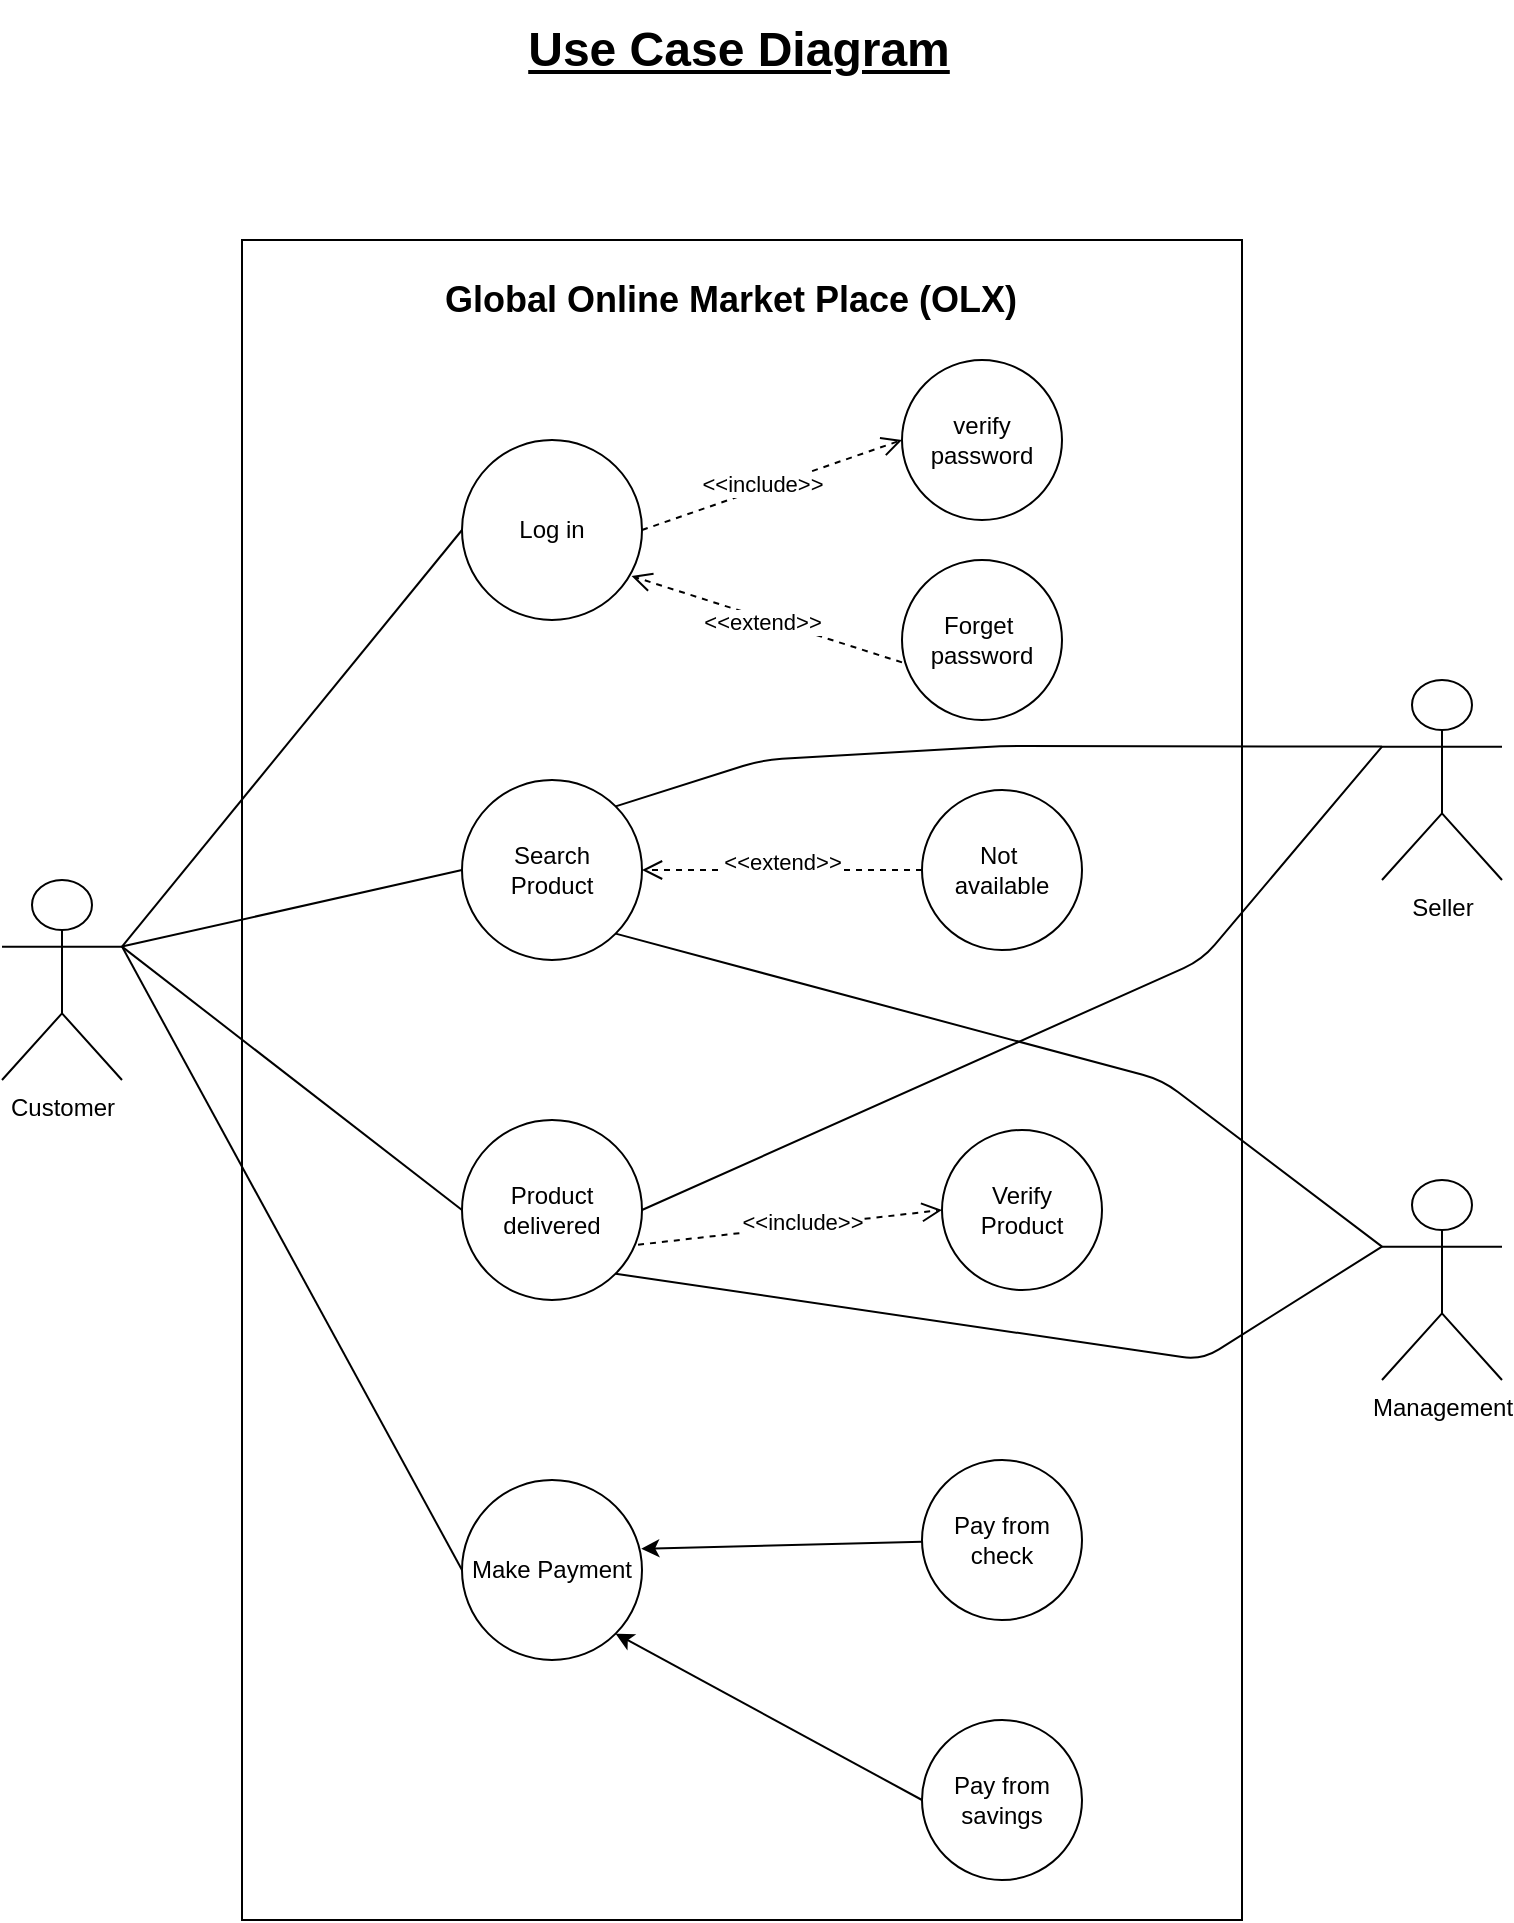 <mxfile version="12.1.0" type="device" pages="1"><diagram id="rqoPG3wjs49xusLmAuQr" name="Page-1"><mxGraphModel dx="1024" dy="485" grid="1" gridSize="10" guides="1" tooltips="1" connect="1" arrows="1" fold="1" page="1" pageScale="1" pageWidth="850" pageHeight="1100" math="0" shadow="0"><root><mxCell id="0"/><mxCell id="1" parent="0"/><mxCell id="VeM9qYVBwPNlJg_GrTTS-2" value="" style="rounded=0;whiteSpace=wrap;html=1;" vertex="1" parent="1"><mxGeometry x="180" y="160" width="500" height="840" as="geometry"/></mxCell><mxCell id="VeM9qYVBwPNlJg_GrTTS-3" value="&lt;font style=&quot;font-size: 24px&quot;&gt;&lt;b&gt;&lt;u&gt;Use Case Diagram&lt;/u&gt;&lt;/b&gt;&lt;/font&gt;" style="text;html=1;strokeColor=none;fillColor=none;align=center;verticalAlign=middle;whiteSpace=wrap;rounded=0;" vertex="1" parent="1"><mxGeometry x="290" y="40" width="277" height="50" as="geometry"/></mxCell><mxCell id="VeM9qYVBwPNlJg_GrTTS-4" value="Customer" style="shape=umlActor;verticalLabelPosition=bottom;labelBackgroundColor=#ffffff;verticalAlign=top;html=1;outlineConnect=0;" vertex="1" parent="1"><mxGeometry x="60" y="480" width="60" height="100" as="geometry"/></mxCell><mxCell id="VeM9qYVBwPNlJg_GrTTS-6" value="&lt;b&gt;&lt;font style=&quot;font-size: 18px&quot;&gt;Global Online Market Place (OLX)&lt;/font&gt;&lt;/b&gt;" style="text;html=1;strokeColor=none;fillColor=none;align=center;verticalAlign=middle;whiteSpace=wrap;rounded=0;" vertex="1" parent="1"><mxGeometry x="268" y="180" width="313" height="20" as="geometry"/></mxCell><mxCell id="VeM9qYVBwPNlJg_GrTTS-8" value="Log in" style="ellipse;whiteSpace=wrap;html=1;aspect=fixed;" vertex="1" parent="1"><mxGeometry x="290" y="260" width="90" height="90" as="geometry"/></mxCell><mxCell id="VeM9qYVBwPNlJg_GrTTS-25" value="verify&lt;br&gt;password" style="ellipse;whiteSpace=wrap;html=1;aspect=fixed;" vertex="1" parent="1"><mxGeometry x="510" y="220" width="80" height="80" as="geometry"/></mxCell><mxCell id="VeM9qYVBwPNlJg_GrTTS-27" value="Forget&amp;nbsp;&lt;br&gt;password" style="ellipse;whiteSpace=wrap;html=1;aspect=fixed;" vertex="1" parent="1"><mxGeometry x="510" y="320" width="80" height="80" as="geometry"/></mxCell><mxCell id="VeM9qYVBwPNlJg_GrTTS-19" value="Search&lt;br&gt;Product" style="ellipse;whiteSpace=wrap;html=1;aspect=fixed;" vertex="1" parent="1"><mxGeometry x="290" y="430" width="90" height="90" as="geometry"/></mxCell><mxCell id="VeM9qYVBwPNlJg_GrTTS-58" value="Not&amp;nbsp;&lt;br&gt;available" style="ellipse;whiteSpace=wrap;html=1;aspect=fixed;" vertex="1" parent="1"><mxGeometry x="520" y="435" width="80" height="80" as="geometry"/></mxCell><mxCell id="VeM9qYVBwPNlJg_GrTTS-21" value="Product&lt;br&gt;delivered" style="ellipse;whiteSpace=wrap;html=1;aspect=fixed;" vertex="1" parent="1"><mxGeometry x="290" y="600" width="90" height="90" as="geometry"/></mxCell><mxCell id="VeM9qYVBwPNlJg_GrTTS-64" value="Verify&lt;br&gt;Product" style="ellipse;whiteSpace=wrap;html=1;aspect=fixed;" vertex="1" parent="1"><mxGeometry x="530" y="605" width="80" height="80" as="geometry"/></mxCell><mxCell id="VeM9qYVBwPNlJg_GrTTS-23" value="Make Payment" style="ellipse;whiteSpace=wrap;html=1;aspect=fixed;" vertex="1" parent="1"><mxGeometry x="290" y="780" width="90" height="90" as="geometry"/></mxCell><mxCell id="VeM9qYVBwPNlJg_GrTTS-67" value="Pay from&lt;br&gt;check" style="ellipse;whiteSpace=wrap;html=1;aspect=fixed;" vertex="1" parent="1"><mxGeometry x="520" y="770" width="80" height="80" as="geometry"/></mxCell><mxCell id="VeM9qYVBwPNlJg_GrTTS-69" value="Pay from&lt;br&gt;savings" style="ellipse;whiteSpace=wrap;html=1;aspect=fixed;" vertex="1" parent="1"><mxGeometry x="520" y="900" width="80" height="80" as="geometry"/></mxCell><mxCell id="VeM9qYVBwPNlJg_GrTTS-9" value="Seller" style="shape=umlActor;verticalLabelPosition=bottom;labelBackgroundColor=#ffffff;verticalAlign=top;html=1;outlineConnect=0;" vertex="1" parent="1"><mxGeometry x="750" y="380" width="60" height="100" as="geometry"/></mxCell><mxCell id="VeM9qYVBwPNlJg_GrTTS-11" value="Management" style="shape=umlActor;verticalLabelPosition=bottom;labelBackgroundColor=#ffffff;verticalAlign=top;html=1;outlineConnect=0;" vertex="1" parent="1"><mxGeometry x="750" y="630" width="60" height="100" as="geometry"/></mxCell><mxCell id="VeM9qYVBwPNlJg_GrTTS-41" value="" style="endArrow=none;html=1;exitX=1;exitY=0.333;exitDx=0;exitDy=0;exitPerimeter=0;entryX=0;entryY=0.5;entryDx=0;entryDy=0;" edge="1" parent="1" source="VeM9qYVBwPNlJg_GrTTS-4" target="VeM9qYVBwPNlJg_GrTTS-19"><mxGeometry width="50" height="50" relative="1" as="geometry"><mxPoint x="590" y="555" as="sourcePoint"/><mxPoint x="640" y="505" as="targetPoint"/></mxGeometry></mxCell><mxCell id="VeM9qYVBwPNlJg_GrTTS-42" value="" style="endArrow=none;html=1;entryX=0;entryY=0.333;entryDx=0;entryDy=0;entryPerimeter=0;exitX=1;exitY=0;exitDx=0;exitDy=0;" edge="1" parent="1" source="VeM9qYVBwPNlJg_GrTTS-19" target="VeM9qYVBwPNlJg_GrTTS-9"><mxGeometry width="50" height="50" relative="1" as="geometry"><mxPoint x="600" y="575" as="sourcePoint"/><mxPoint x="650" y="525" as="targetPoint"/><Array as="points"><mxPoint x="440" y="420"/><mxPoint x="560" y="413"/></Array></mxGeometry></mxCell><mxCell id="VeM9qYVBwPNlJg_GrTTS-43" value="" style="endArrow=none;html=1;entryX=1;entryY=1;entryDx=0;entryDy=0;exitX=0;exitY=0.333;exitDx=0;exitDy=0;exitPerimeter=0;" edge="1" parent="1" source="VeM9qYVBwPNlJg_GrTTS-11" target="VeM9qYVBwPNlJg_GrTTS-19"><mxGeometry width="50" height="50" relative="1" as="geometry"><mxPoint x="610" y="595" as="sourcePoint"/><mxPoint x="660" y="545" as="targetPoint"/><Array as="points"><mxPoint x="640" y="580"/></Array></mxGeometry></mxCell><mxCell id="VeM9qYVBwPNlJg_GrTTS-44" value="" style="endArrow=none;html=1;exitX=1;exitY=0.333;exitDx=0;exitDy=0;exitPerimeter=0;entryX=0;entryY=0.5;entryDx=0;entryDy=0;" edge="1" parent="1" source="VeM9qYVBwPNlJg_GrTTS-4" target="VeM9qYVBwPNlJg_GrTTS-21"><mxGeometry width="50" height="50" relative="1" as="geometry"><mxPoint x="200" y="485" as="sourcePoint"/><mxPoint x="250" y="435" as="targetPoint"/></mxGeometry></mxCell><mxCell id="VeM9qYVBwPNlJg_GrTTS-45" value="" style="endArrow=none;html=1;exitX=1;exitY=0.333;exitDx=0;exitDy=0;exitPerimeter=0;entryX=0;entryY=0.5;entryDx=0;entryDy=0;" edge="1" parent="1" source="VeM9qYVBwPNlJg_GrTTS-4" target="VeM9qYVBwPNlJg_GrTTS-8"><mxGeometry width="50" height="50" relative="1" as="geometry"><mxPoint x="590" y="540" as="sourcePoint"/><mxPoint x="640" y="490" as="targetPoint"/></mxGeometry></mxCell><mxCell id="VeM9qYVBwPNlJg_GrTTS-51" value="&amp;lt;&amp;lt;extend&amp;gt;&amp;gt;" style="html=1;verticalAlign=bottom;endArrow=open;dashed=1;endSize=8;entryX=1;entryY=0.5;entryDx=0;entryDy=0;exitX=0;exitY=0.5;exitDx=0;exitDy=0;" edge="1" parent="1" source="VeM9qYVBwPNlJg_GrTTS-58" target="VeM9qYVBwPNlJg_GrTTS-19"><mxGeometry y="5" relative="1" as="geometry"><mxPoint x="550" y="629.5" as="sourcePoint"/><mxPoint x="470" y="629.5" as="targetPoint"/><mxPoint as="offset"/></mxGeometry></mxCell><mxCell id="VeM9qYVBwPNlJg_GrTTS-52" value="&amp;lt;&amp;lt;include&amp;gt;&amp;gt;" style="html=1;verticalAlign=bottom;endArrow=open;dashed=1;endSize=8;exitX=0.978;exitY=0.693;exitDx=0;exitDy=0;exitPerimeter=0;entryX=0;entryY=0.5;entryDx=0;entryDy=0;" edge="1" parent="1" source="VeM9qYVBwPNlJg_GrTTS-21" target="VeM9qYVBwPNlJg_GrTTS-64"><mxGeometry x="0.068" y="-7" relative="1" as="geometry"><mxPoint x="355" y="550" as="sourcePoint"/><mxPoint x="275" y="550" as="targetPoint"/><mxPoint as="offset"/></mxGeometry></mxCell><mxCell id="VeM9qYVBwPNlJg_GrTTS-54" value="&amp;lt;&amp;lt;include&amp;gt;&amp;gt;" style="html=1;verticalAlign=bottom;endArrow=open;dashed=1;endSize=8;exitX=1;exitY=0.5;exitDx=0;exitDy=0;entryX=0;entryY=0.5;entryDx=0;entryDy=0;" edge="1" parent="1" source="VeM9qYVBwPNlJg_GrTTS-8" target="VeM9qYVBwPNlJg_GrTTS-25"><mxGeometry x="-0.104" y="-5" relative="1" as="geometry"><mxPoint x="540" y="610" as="sourcePoint"/><mxPoint x="460" y="610" as="targetPoint"/><mxPoint y="1" as="offset"/></mxGeometry></mxCell><mxCell id="VeM9qYVBwPNlJg_GrTTS-57" value="&amp;lt;&amp;lt;extend&amp;gt;&amp;gt;" style="html=1;verticalAlign=bottom;endArrow=open;dashed=1;endSize=8;exitX=0;exitY=0.64;exitDx=0;exitDy=0;entryX=0.942;entryY=0.756;entryDx=0;entryDy=0;exitPerimeter=0;entryPerimeter=0;" edge="1" parent="1" source="VeM9qYVBwPNlJg_GrTTS-27" target="VeM9qYVBwPNlJg_GrTTS-8"><mxGeometry x="-0.012" y="11" relative="1" as="geometry"><mxPoint x="390" y="315" as="sourcePoint"/><mxPoint x="520" y="270" as="targetPoint"/><mxPoint as="offset"/></mxGeometry></mxCell><mxCell id="VeM9qYVBwPNlJg_GrTTS-60" value="" style="endArrow=none;html=1;exitX=1;exitY=0.333;exitDx=0;exitDy=0;exitPerimeter=0;entryX=0;entryY=0.5;entryDx=0;entryDy=0;" edge="1" parent="1" source="VeM9qYVBwPNlJg_GrTTS-4" target="VeM9qYVBwPNlJg_GrTTS-23"><mxGeometry width="50" height="50" relative="1" as="geometry"><mxPoint x="440" y="895" as="sourcePoint"/><mxPoint x="490" y="845" as="targetPoint"/></mxGeometry></mxCell><mxCell id="VeM9qYVBwPNlJg_GrTTS-61" value="" style="endArrow=none;html=1;exitX=1;exitY=1;exitDx=0;exitDy=0;entryX=0;entryY=0.333;entryDx=0;entryDy=0;entryPerimeter=0;" edge="1" parent="1" source="VeM9qYVBwPNlJg_GrTTS-21" target="VeM9qYVBwPNlJg_GrTTS-11"><mxGeometry width="50" height="50" relative="1" as="geometry"><mxPoint x="444.5" y="850" as="sourcePoint"/><mxPoint x="494.5" y="800" as="targetPoint"/><Array as="points"><mxPoint x="660" y="720"/></Array></mxGeometry></mxCell><mxCell id="VeM9qYVBwPNlJg_GrTTS-63" value="" style="endArrow=none;html=1;entryX=1;entryY=0.5;entryDx=0;entryDy=0;exitX=0;exitY=0.333;exitDx=0;exitDy=0;exitPerimeter=0;" edge="1" parent="1" source="VeM9qYVBwPNlJg_GrTTS-9" target="VeM9qYVBwPNlJg_GrTTS-21"><mxGeometry width="50" height="50" relative="1" as="geometry"><mxPoint x="510" y="890" as="sourcePoint"/><mxPoint x="560" y="840" as="targetPoint"/><Array as="points"><mxPoint x="660" y="520"/></Array></mxGeometry></mxCell><mxCell id="VeM9qYVBwPNlJg_GrTTS-71" value="" style="endArrow=classic;html=1;entryX=0.996;entryY=0.382;entryDx=0;entryDy=0;entryPerimeter=0;" edge="1" parent="1" source="VeM9qYVBwPNlJg_GrTTS-67" target="VeM9qYVBwPNlJg_GrTTS-23"><mxGeometry width="50" height="50" relative="1" as="geometry"><mxPoint x="60" y="1070" as="sourcePoint"/><mxPoint x="110" y="1020" as="targetPoint"/></mxGeometry></mxCell><mxCell id="VeM9qYVBwPNlJg_GrTTS-72" value="" style="endArrow=classic;html=1;entryX=1;entryY=1;entryDx=0;entryDy=0;exitX=0;exitY=0.5;exitDx=0;exitDy=0;" edge="1" parent="1" source="VeM9qYVBwPNlJg_GrTTS-69" target="VeM9qYVBwPNlJg_GrTTS-23"><mxGeometry width="50" height="50" relative="1" as="geometry"><mxPoint x="60" y="1070" as="sourcePoint"/><mxPoint x="110" y="1020" as="targetPoint"/></mxGeometry></mxCell></root></mxGraphModel></diagram></mxfile>